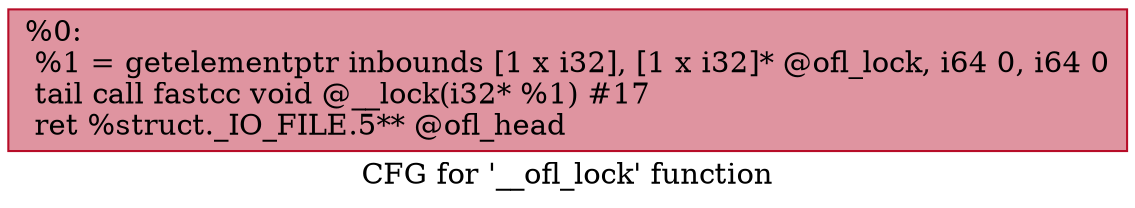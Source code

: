digraph "CFG for '__ofl_lock' function" {
	label="CFG for '__ofl_lock' function";

	Node0x12494d0 [shape=record,color="#b70d28ff", style=filled, fillcolor="#b70d2870",label="{%0:\l  %1 = getelementptr inbounds [1 x i32], [1 x i32]* @ofl_lock, i64 0, i64 0\l  tail call fastcc void @__lock(i32* %1) #17\l  ret %struct._IO_FILE.5** @ofl_head\l}"];
}
